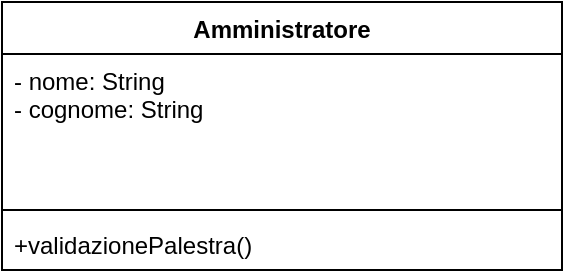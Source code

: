 <mxfile version="24.4.4" type="github">
  <diagram name="Page-1" id="dpZg5o9Nk0xuVeHcgTmT">
    <mxGraphModel dx="1047" dy="573" grid="1" gridSize="10" guides="1" tooltips="1" connect="1" arrows="1" fold="1" page="1" pageScale="1" pageWidth="850" pageHeight="1100" math="0" shadow="0">
      <root>
        <mxCell id="0" />
        <mxCell id="1" parent="0" />
        <mxCell id="LYYnYHh8ku3WREPFoW5i-1" value="&lt;div&gt;Amministratore&lt;/div&gt;&lt;div&gt;&lt;br&gt;&lt;/div&gt;" style="swimlane;fontStyle=1;align=center;verticalAlign=top;childLayout=stackLayout;horizontal=1;startSize=26;horizontalStack=0;resizeParent=1;resizeParentMax=0;resizeLast=0;collapsible=1;marginBottom=0;whiteSpace=wrap;html=1;" vertex="1" parent="1">
          <mxGeometry x="285" y="80" width="280" height="134" as="geometry" />
        </mxCell>
        <mxCell id="LYYnYHh8ku3WREPFoW5i-2" value="&lt;div&gt;- nome: String&lt;/div&gt;&lt;div&gt;- cognome: String&lt;br&gt;&lt;/div&gt;" style="text;strokeColor=none;fillColor=none;align=left;verticalAlign=top;spacingLeft=4;spacingRight=4;overflow=hidden;rotatable=0;points=[[0,0.5],[1,0.5]];portConstraint=eastwest;whiteSpace=wrap;html=1;" vertex="1" parent="LYYnYHh8ku3WREPFoW5i-1">
          <mxGeometry y="26" width="280" height="74" as="geometry" />
        </mxCell>
        <mxCell id="LYYnYHh8ku3WREPFoW5i-3" value="" style="line;strokeWidth=1;fillColor=none;align=left;verticalAlign=middle;spacingTop=-1;spacingLeft=3;spacingRight=3;rotatable=0;labelPosition=right;points=[];portConstraint=eastwest;strokeColor=inherit;" vertex="1" parent="LYYnYHh8ku3WREPFoW5i-1">
          <mxGeometry y="100" width="280" height="8" as="geometry" />
        </mxCell>
        <mxCell id="LYYnYHh8ku3WREPFoW5i-4" value="+validazionePalestra()" style="text;strokeColor=none;fillColor=none;align=left;verticalAlign=top;spacingLeft=4;spacingRight=4;overflow=hidden;rotatable=0;points=[[0,0.5],[1,0.5]];portConstraint=eastwest;whiteSpace=wrap;html=1;" vertex="1" parent="LYYnYHh8ku3WREPFoW5i-1">
          <mxGeometry y="108" width="280" height="26" as="geometry" />
        </mxCell>
      </root>
    </mxGraphModel>
  </diagram>
</mxfile>
